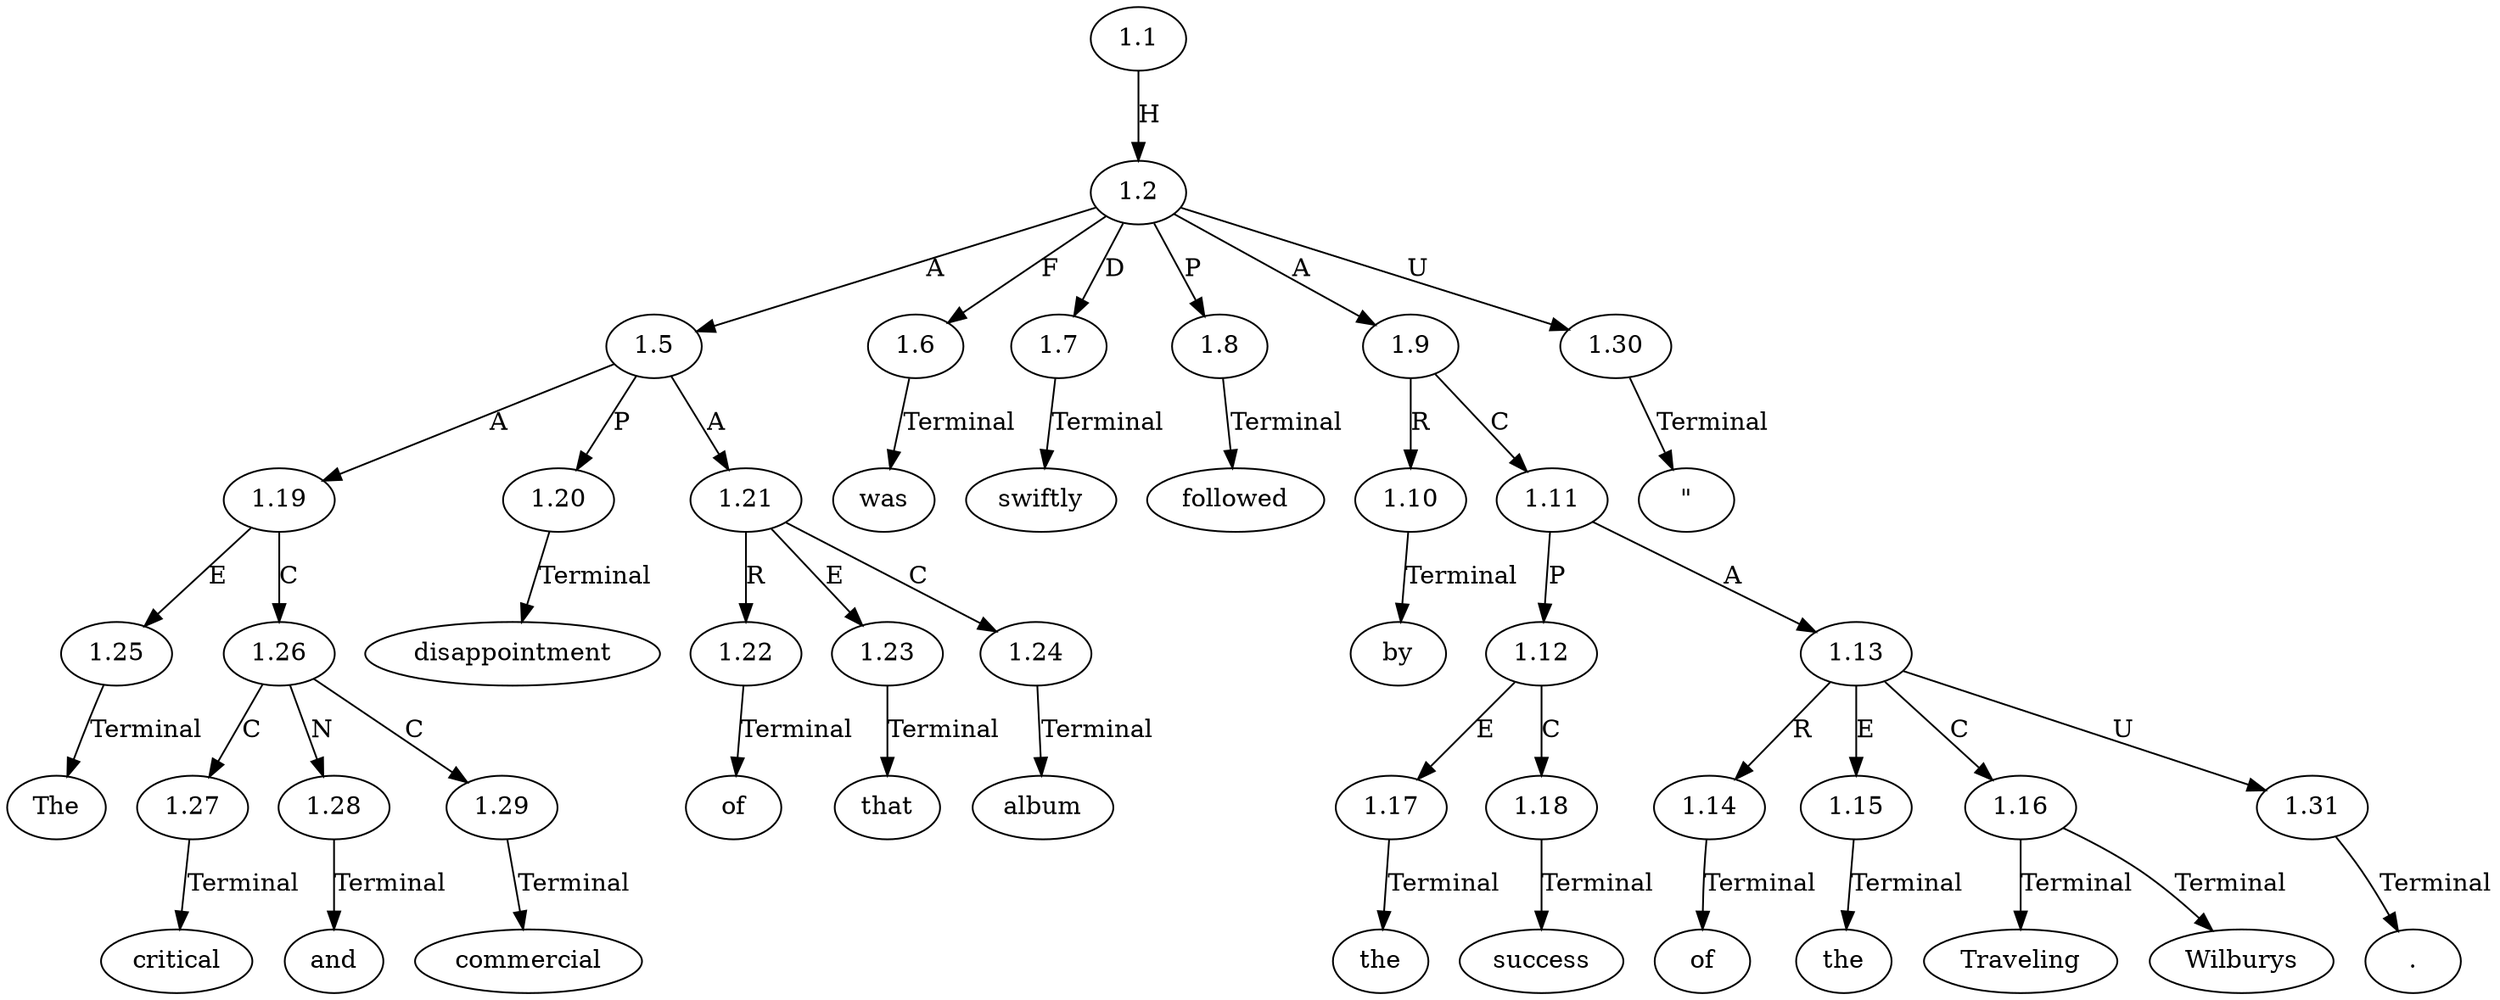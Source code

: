 // Graph
digraph {
	0.1 [label="\"" ordering=out]
	0.10 [label=was ordering=out]
	0.11 [label=swiftly ordering=out]
	0.12 [label=followed ordering=out]
	0.13 [label=by ordering=out]
	0.14 [label=the ordering=out]
	0.15 [label=success ordering=out]
	0.16 [label=of ordering=out]
	0.17 [label=the ordering=out]
	0.18 [label=Traveling ordering=out]
	0.19 [label=Wilburys ordering=out]
	0.2 [label=The ordering=out]
	0.20 [label="." ordering=out]
	0.3 [label=critical ordering=out]
	0.4 [label=and ordering=out]
	0.5 [label=commercial ordering=out]
	0.6 [label=disappointment ordering=out]
	0.7 [label=of ordering=out]
	0.8 [label=that ordering=out]
	0.9 [label=album ordering=out]
	1.1 [label=1.1 ordering=out]
	1.2 [label=1.2 ordering=out]
	1.5 [label=1.5 ordering=out]
	1.6 [label=1.6 ordering=out]
	1.7 [label=1.7 ordering=out]
	1.8 [label=1.8 ordering=out]
	1.9 [label=1.9 ordering=out]
	1.10 [label=1.10 ordering=out]
	1.11 [label=1.11 ordering=out]
	1.12 [label=1.12 ordering=out]
	1.13 [label=1.13 ordering=out]
	1.14 [label=1.14 ordering=out]
	1.15 [label=1.15 ordering=out]
	1.16 [label=1.16 ordering=out]
	1.17 [label=1.17 ordering=out]
	1.18 [label=1.18 ordering=out]
	1.19 [label=1.19 ordering=out]
	1.20 [label=1.20 ordering=out]
	1.21 [label=1.21 ordering=out]
	1.22 [label=1.22 ordering=out]
	1.23 [label=1.23 ordering=out]
	1.24 [label=1.24 ordering=out]
	1.25 [label=1.25 ordering=out]
	1.26 [label=1.26 ordering=out]
	1.27 [label=1.27 ordering=out]
	1.28 [label=1.28 ordering=out]
	1.29 [label=1.29 ordering=out]
	1.30 [label=1.30 ordering=out]
	1.31 [label=1.31 ordering=out]
	1.1 -> 1.2 [label=H ordering=out]
	1.2 -> 1.5 [label=A ordering=out]
	1.2 -> 1.6 [label=F ordering=out]
	1.2 -> 1.7 [label=D ordering=out]
	1.2 -> 1.8 [label=P ordering=out]
	1.2 -> 1.9 [label=A ordering=out]
	1.2 -> 1.30 [label=U ordering=out]
	1.5 -> 1.19 [label=A ordering=out]
	1.5 -> 1.20 [label=P ordering=out]
	1.5 -> 1.21 [label=A ordering=out]
	1.6 -> 0.10 [label=Terminal ordering=out]
	1.7 -> 0.11 [label=Terminal ordering=out]
	1.8 -> 0.12 [label=Terminal ordering=out]
	1.9 -> 1.10 [label=R ordering=out]
	1.9 -> 1.11 [label=C ordering=out]
	1.10 -> 0.13 [label=Terminal ordering=out]
	1.11 -> 1.12 [label=P ordering=out]
	1.11 -> 1.13 [label=A ordering=out]
	1.12 -> 1.17 [label=E ordering=out]
	1.12 -> 1.18 [label=C ordering=out]
	1.13 -> 1.14 [label=R ordering=out]
	1.13 -> 1.15 [label=E ordering=out]
	1.13 -> 1.16 [label=C ordering=out]
	1.13 -> 1.31 [label=U ordering=out]
	1.14 -> 0.16 [label=Terminal ordering=out]
	1.15 -> 0.17 [label=Terminal ordering=out]
	1.16 -> 0.18 [label=Terminal ordering=out]
	1.16 -> 0.19 [label=Terminal ordering=out]
	1.17 -> 0.14 [label=Terminal ordering=out]
	1.18 -> 0.15 [label=Terminal ordering=out]
	1.19 -> 1.25 [label=E ordering=out]
	1.19 -> 1.26 [label=C ordering=out]
	1.20 -> 0.6 [label=Terminal ordering=out]
	1.21 -> 1.22 [label=R ordering=out]
	1.21 -> 1.23 [label=E ordering=out]
	1.21 -> 1.24 [label=C ordering=out]
	1.22 -> 0.7 [label=Terminal ordering=out]
	1.23 -> 0.8 [label=Terminal ordering=out]
	1.24 -> 0.9 [label=Terminal ordering=out]
	1.25 -> 0.2 [label=Terminal ordering=out]
	1.26 -> 1.27 [label=C ordering=out]
	1.26 -> 1.28 [label=N ordering=out]
	1.26 -> 1.29 [label=C ordering=out]
	1.27 -> 0.3 [label=Terminal ordering=out]
	1.28 -> 0.4 [label=Terminal ordering=out]
	1.29 -> 0.5 [label=Terminal ordering=out]
	1.30 -> 0.1 [label=Terminal ordering=out]
	1.31 -> 0.20 [label=Terminal ordering=out]
}
